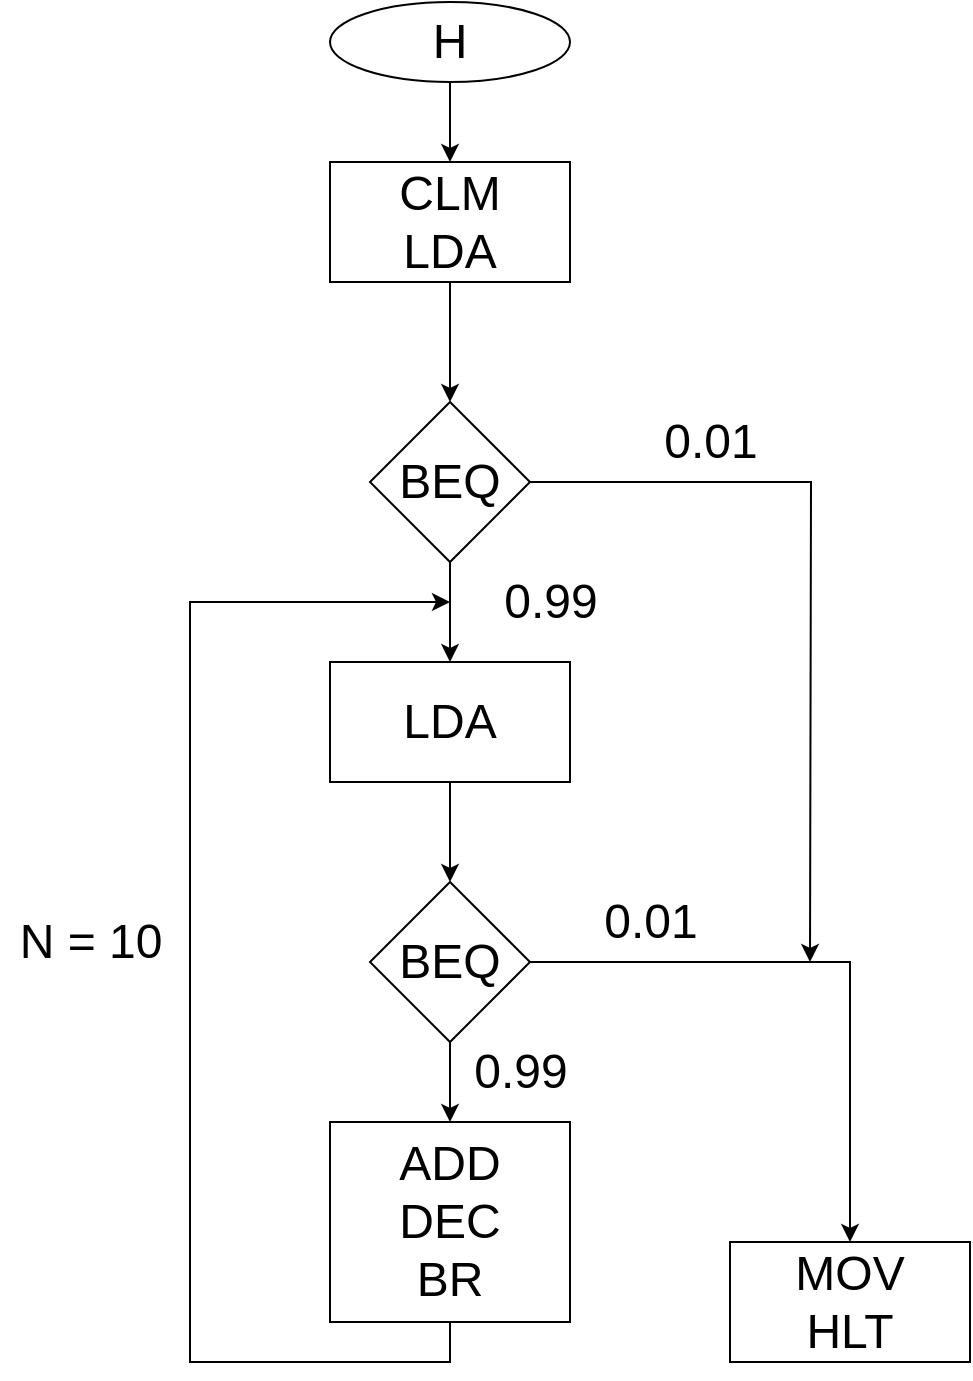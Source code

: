 <mxfile version="18.0.0" type="device"><diagram id="0r1wQF3LCTCORkJyWvnb" name="Страница 1"><mxGraphModel dx="2270" dy="1143" grid="1" gridSize="10" guides="1" tooltips="1" connect="1" arrows="1" fold="1" page="1" pageScale="1" pageWidth="1654" pageHeight="1169" math="0" shadow="0"><root><mxCell id="0"/><mxCell id="1" parent="0"/><mxCell id="4c5UYiznISRr1JBN73xo-3" style="edgeStyle=orthogonalEdgeStyle;rounded=0;orthogonalLoop=1;jettySize=auto;html=1;exitX=0.5;exitY=1;exitDx=0;exitDy=0;entryX=0.5;entryY=0;entryDx=0;entryDy=0;fontSize=24;" edge="1" parent="1" source="4c5UYiznISRr1JBN73xo-1" target="4c5UYiznISRr1JBN73xo-2"><mxGeometry relative="1" as="geometry"/></mxCell><mxCell id="4c5UYiznISRr1JBN73xo-1" value="&lt;font style=&quot;font-size: 24px;&quot;&gt;Н&lt;/font&gt;" style="ellipse;whiteSpace=wrap;html=1;" vertex="1" parent="1"><mxGeometry x="160" y="40" width="120" height="40" as="geometry"/></mxCell><mxCell id="4c5UYiznISRr1JBN73xo-5" style="edgeStyle=orthogonalEdgeStyle;rounded=0;orthogonalLoop=1;jettySize=auto;html=1;exitX=0.5;exitY=1;exitDx=0;exitDy=0;entryX=0.5;entryY=0;entryDx=0;entryDy=0;fontSize=24;" edge="1" parent="1" source="4c5UYiznISRr1JBN73xo-2" target="4c5UYiznISRr1JBN73xo-4"><mxGeometry relative="1" as="geometry"/></mxCell><mxCell id="4c5UYiznISRr1JBN73xo-2" value="CLM&lt;br&gt;LDA" style="rounded=0;whiteSpace=wrap;html=1;fontSize=24;" vertex="1" parent="1"><mxGeometry x="160" y="120" width="120" height="60" as="geometry"/></mxCell><mxCell id="4c5UYiznISRr1JBN73xo-7" style="edgeStyle=orthogonalEdgeStyle;rounded=0;orthogonalLoop=1;jettySize=auto;html=1;exitX=0.5;exitY=1;exitDx=0;exitDy=0;entryX=0.5;entryY=0;entryDx=0;entryDy=0;fontSize=24;" edge="1" parent="1" source="4c5UYiznISRr1JBN73xo-4" target="4c5UYiznISRr1JBN73xo-6"><mxGeometry relative="1" as="geometry"/></mxCell><mxCell id="4c5UYiznISRr1JBN73xo-15" style="edgeStyle=orthogonalEdgeStyle;rounded=0;orthogonalLoop=1;jettySize=auto;html=1;exitX=1;exitY=0.5;exitDx=0;exitDy=0;fontSize=24;" edge="1" parent="1" source="4c5UYiznISRr1JBN73xo-4"><mxGeometry relative="1" as="geometry"><mxPoint x="400" y="520" as="targetPoint"/></mxGeometry></mxCell><mxCell id="4c5UYiznISRr1JBN73xo-4" value="BEQ" style="rhombus;whiteSpace=wrap;html=1;fontSize=24;" vertex="1" parent="1"><mxGeometry x="180" y="240" width="80" height="80" as="geometry"/></mxCell><mxCell id="4c5UYiznISRr1JBN73xo-9" style="edgeStyle=orthogonalEdgeStyle;rounded=0;orthogonalLoop=1;jettySize=auto;html=1;exitX=0.5;exitY=1;exitDx=0;exitDy=0;entryX=0.5;entryY=0;entryDx=0;entryDy=0;fontSize=24;" edge="1" parent="1" source="4c5UYiznISRr1JBN73xo-6" target="4c5UYiznISRr1JBN73xo-8"><mxGeometry relative="1" as="geometry"/></mxCell><mxCell id="4c5UYiznISRr1JBN73xo-6" value="LDA" style="rounded=0;whiteSpace=wrap;html=1;fontSize=24;" vertex="1" parent="1"><mxGeometry x="160" y="370" width="120" height="60" as="geometry"/></mxCell><mxCell id="4c5UYiznISRr1JBN73xo-11" style="edgeStyle=orthogonalEdgeStyle;rounded=0;orthogonalLoop=1;jettySize=auto;html=1;exitX=0.5;exitY=1;exitDx=0;exitDy=0;entryX=0.5;entryY=0;entryDx=0;entryDy=0;fontSize=24;" edge="1" parent="1" source="4c5UYiznISRr1JBN73xo-8" target="4c5UYiznISRr1JBN73xo-10"><mxGeometry relative="1" as="geometry"/></mxCell><mxCell id="4c5UYiznISRr1JBN73xo-14" style="edgeStyle=orthogonalEdgeStyle;rounded=0;orthogonalLoop=1;jettySize=auto;html=1;exitX=1;exitY=0.5;exitDx=0;exitDy=0;entryX=0.5;entryY=0;entryDx=0;entryDy=0;fontSize=24;" edge="1" parent="1" source="4c5UYiznISRr1JBN73xo-8" target="4c5UYiznISRr1JBN73xo-13"><mxGeometry relative="1" as="geometry"/></mxCell><mxCell id="4c5UYiznISRr1JBN73xo-8" value="BEQ" style="rhombus;whiteSpace=wrap;html=1;fontSize=24;" vertex="1" parent="1"><mxGeometry x="180" y="480" width="80" height="80" as="geometry"/></mxCell><mxCell id="4c5UYiznISRr1JBN73xo-12" style="edgeStyle=orthogonalEdgeStyle;rounded=0;orthogonalLoop=1;jettySize=auto;html=1;exitX=0.5;exitY=1;exitDx=0;exitDy=0;fontSize=24;" edge="1" parent="1" source="4c5UYiznISRr1JBN73xo-10"><mxGeometry relative="1" as="geometry"><mxPoint x="220" y="340" as="targetPoint"/><Array as="points"><mxPoint x="220" y="720"/><mxPoint x="90" y="720"/><mxPoint x="90" y="340"/><mxPoint x="220" y="340"/></Array></mxGeometry></mxCell><mxCell id="4c5UYiznISRr1JBN73xo-10" value="ADD&lt;br&gt;DEC&lt;br&gt;BR" style="rounded=0;whiteSpace=wrap;html=1;fontSize=24;" vertex="1" parent="1"><mxGeometry x="160" y="600" width="120" height="100" as="geometry"/></mxCell><mxCell id="4c5UYiznISRr1JBN73xo-13" value="MOV&lt;br&gt;HLT" style="rounded=0;whiteSpace=wrap;html=1;fontSize=24;" vertex="1" parent="1"><mxGeometry x="360" y="660" width="120" height="60" as="geometry"/></mxCell><mxCell id="4c5UYiznISRr1JBN73xo-16" value="0.01" style="text;html=1;align=center;verticalAlign=middle;resizable=0;points=[];autosize=1;strokeColor=none;fillColor=none;fontSize=24;" vertex="1" parent="1"><mxGeometry x="320" y="245" width="60" height="30" as="geometry"/></mxCell><mxCell id="4c5UYiznISRr1JBN73xo-17" value="0.99" style="text;html=1;align=center;verticalAlign=middle;resizable=0;points=[];autosize=1;strokeColor=none;fillColor=none;fontSize=24;" vertex="1" parent="1"><mxGeometry x="240" y="325" width="60" height="30" as="geometry"/></mxCell><mxCell id="4c5UYiznISRr1JBN73xo-18" value="0.01" style="text;html=1;align=center;verticalAlign=middle;resizable=0;points=[];autosize=1;strokeColor=none;fillColor=none;fontSize=24;" vertex="1" parent="1"><mxGeometry x="290" y="485" width="60" height="30" as="geometry"/></mxCell><mxCell id="4c5UYiznISRr1JBN73xo-19" value="0.99" style="text;html=1;align=center;verticalAlign=middle;resizable=0;points=[];autosize=1;strokeColor=none;fillColor=none;fontSize=24;" vertex="1" parent="1"><mxGeometry x="225" y="560" width="60" height="30" as="geometry"/></mxCell><mxCell id="4c5UYiznISRr1JBN73xo-20" value="N = 10" style="text;html=1;align=center;verticalAlign=middle;resizable=0;points=[];autosize=1;strokeColor=none;fillColor=none;fontSize=24;" vertex="1" parent="1"><mxGeometry x="-5" y="495" width="90" height="30" as="geometry"/></mxCell></root></mxGraphModel></diagram></mxfile>